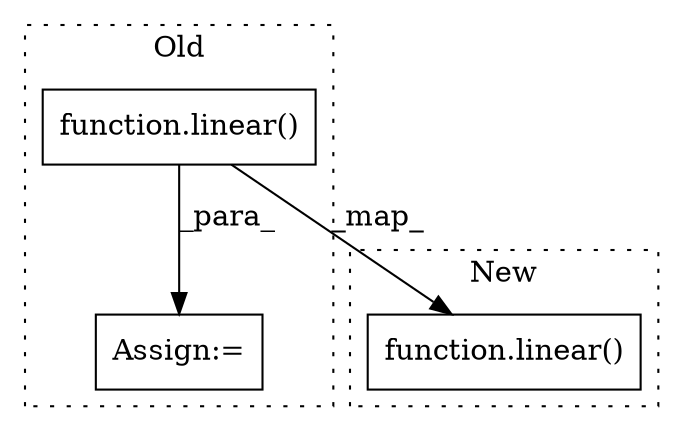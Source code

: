 digraph G {
subgraph cluster0 {
1 [label="function.linear()" a="75" s="3645,3653" l="7,5" shape="box"];
3 [label="Assign:=" a="68" s="3595" l="3" shape="box"];
label = "Old";
style="dotted";
}
subgraph cluster1 {
2 [label="function.linear()" a="75" s="3646,3661" l="7,1" shape="box"];
label = "New";
style="dotted";
}
1 -> 3 [label="_para_"];
1 -> 2 [label="_map_"];
}